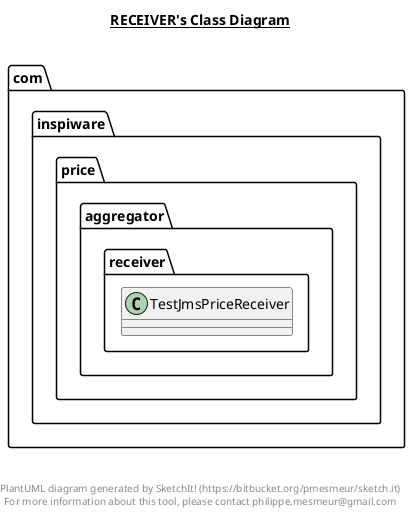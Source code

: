 @startuml

title __RECEIVER's Class Diagram__\n

  package com.inspiware.price.aggregator {
    package com.inspiware.price.aggregator.receiver {
      class TestJmsPriceReceiver {
      }
    }
  }
  



right footer


PlantUML diagram generated by SketchIt! (https://bitbucket.org/pmesmeur/sketch.it)
For more information about this tool, please contact philippe.mesmeur@gmail.com
endfooter

@enduml
